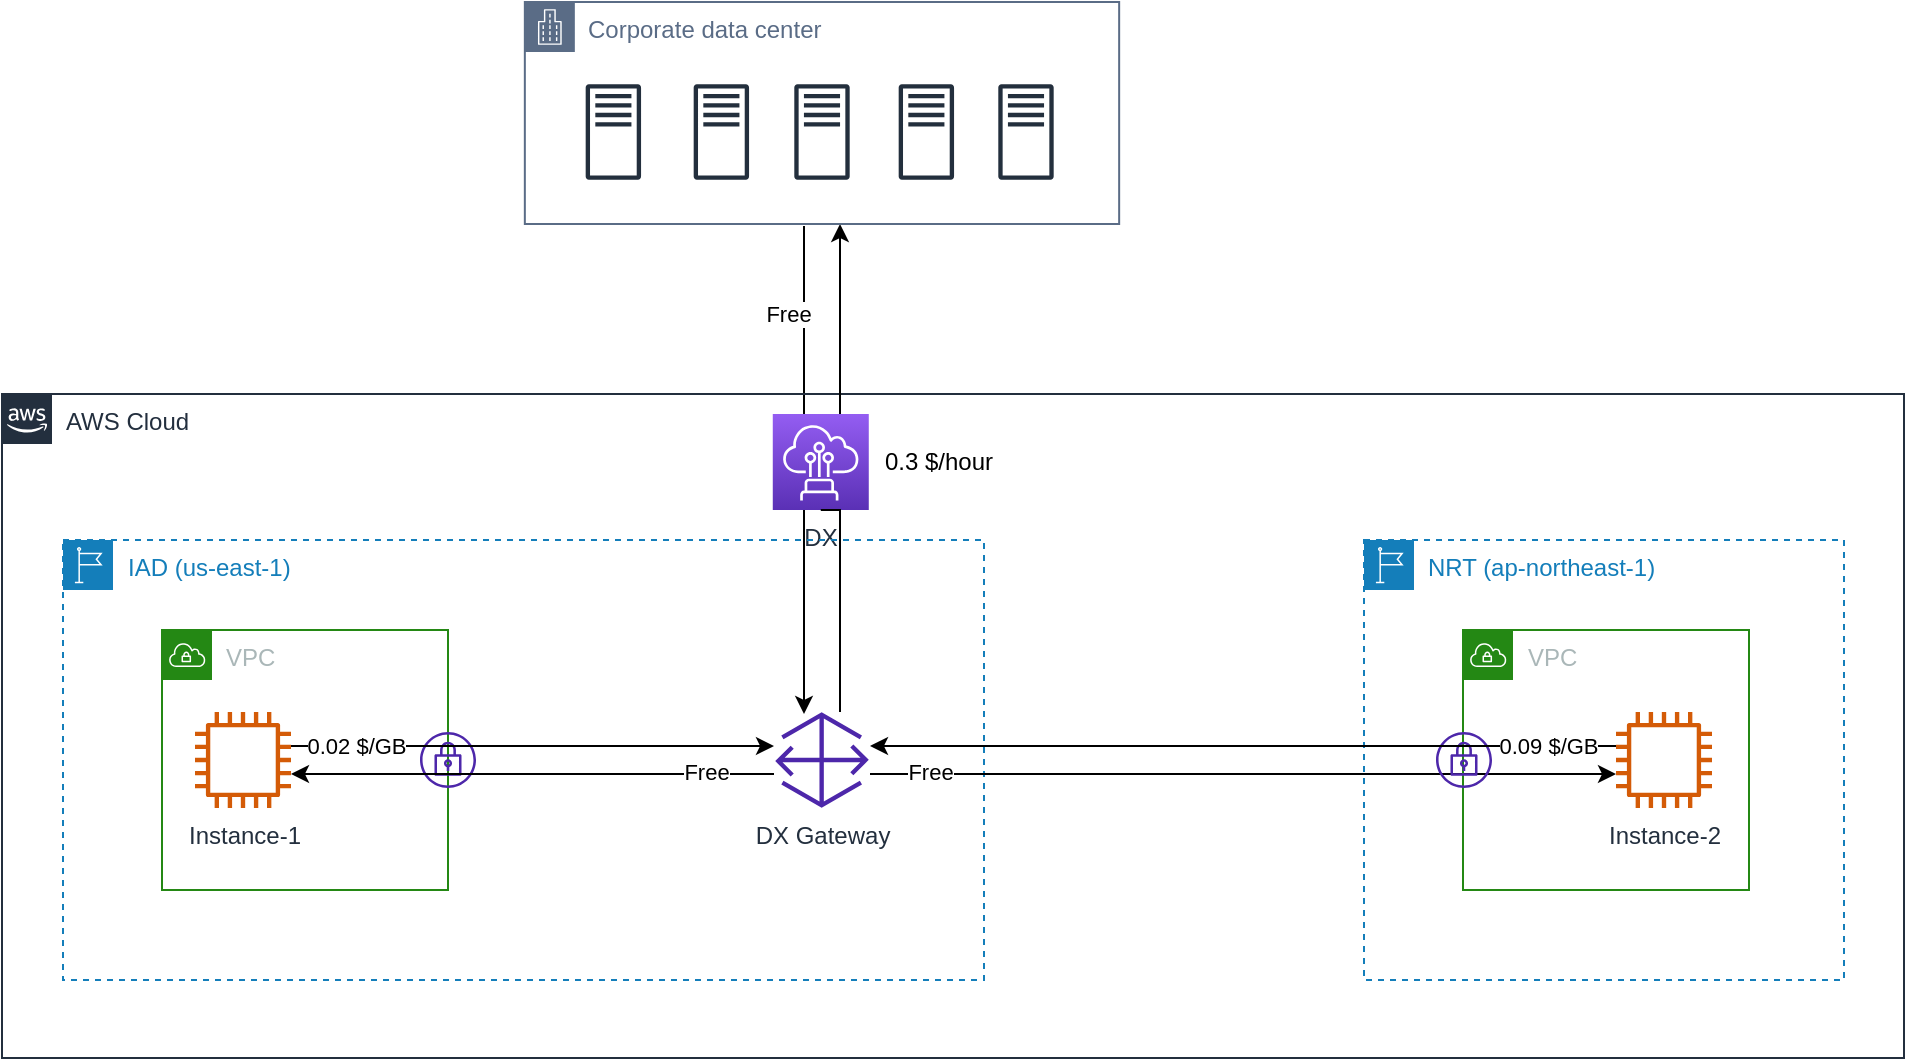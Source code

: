 <mxfile version="16.4.0" type="device"><diagram id="z6NwXe1fTO3x-a1_HNgl" name="第 1 页"><mxGraphModel dx="902" dy="1849" grid="1" gridSize="10" guides="1" tooltips="1" connect="1" arrows="1" fold="1" page="1" pageScale="1" pageWidth="827" pageHeight="1169" math="0" shadow="0"><root><mxCell id="0"/><mxCell id="1" parent="0"/><mxCell id="hU61wydo5i9oeFvT2EHK-39" style="edgeStyle=orthogonalEdgeStyle;rounded=0;orthogonalLoop=1;jettySize=auto;html=1;" parent="1" edge="1"><mxGeometry relative="1" as="geometry"><mxPoint x="520" y="56" as="sourcePoint"/><mxPoint x="520" y="300" as="targetPoint"/></mxGeometry></mxCell><mxCell id="hU61wydo5i9oeFvT2EHK-40" value="Free" style="edgeLabel;html=1;align=center;verticalAlign=middle;resizable=0;points=[];" parent="hU61wydo5i9oeFvT2EHK-39" vertex="1" connectable="0"><mxGeometry x="-0.188" relative="1" as="geometry"><mxPoint x="-8" y="-55" as="offset"/></mxGeometry></mxCell><mxCell id="hU61wydo5i9oeFvT2EHK-13" value="AWS Cloud" style="points=[[0,0],[0.25,0],[0.5,0],[0.75,0],[1,0],[1,0.25],[1,0.5],[1,0.75],[1,1],[0.75,1],[0.5,1],[0.25,1],[0,1],[0,0.75],[0,0.5],[0,0.25]];outlineConnect=0;gradientColor=none;html=1;whiteSpace=wrap;fontSize=12;fontStyle=0;container=1;pointerEvents=0;collapsible=0;recursiveResize=0;shape=mxgraph.aws4.group;grIcon=mxgraph.aws4.group_aws_cloud_alt;strokeColor=#232F3E;fillColor=none;verticalAlign=top;align=left;spacingLeft=30;fontColor=#232F3E;dashed=0;" parent="1" vertex="1"><mxGeometry x="119" y="140" width="951" height="332" as="geometry"/></mxCell><mxCell id="hT-vEHmnLH6CGCcXs43x-4" value="DX" style="sketch=0;points=[[0,0,0],[0.25,0,0],[0.5,0,0],[0.75,0,0],[1,0,0],[0,1,0],[0.25,1,0],[0.5,1,0],[0.75,1,0],[1,1,0],[0,0.25,0],[0,0.5,0],[0,0.75,0],[1,0.25,0],[1,0.5,0],[1,0.75,0]];outlineConnect=0;fontColor=#232F3E;gradientColor=#945DF2;gradientDirection=north;fillColor=#5A30B5;strokeColor=#ffffff;dashed=0;verticalLabelPosition=bottom;verticalAlign=top;align=center;html=1;fontSize=12;fontStyle=0;aspect=fixed;shape=mxgraph.aws4.resourceIcon;resIcon=mxgraph.aws4.direct_connect;" vertex="1" parent="hU61wydo5i9oeFvT2EHK-13"><mxGeometry x="385.39" y="10" width="48" height="48" as="geometry"/></mxCell><mxCell id="hU61wydo5i9oeFvT2EHK-27" value="0.3 $/hour" style="text;html=1;align=center;verticalAlign=middle;resizable=0;points=[];autosize=1;strokeColor=none;fillColor=none;" parent="hU61wydo5i9oeFvT2EHK-13" vertex="1"><mxGeometry x="433.39" y="24" width="70" height="20" as="geometry"/></mxCell><mxCell id="hU61wydo5i9oeFvT2EHK-3" value="IAD (us-east-1)" style="points=[[0,0],[0.25,0],[0.5,0],[0.75,0],[1,0],[1,0.25],[1,0.5],[1,0.75],[1,1],[0.75,1],[0.5,1],[0.25,1],[0,1],[0,0.75],[0,0.5],[0,0.25]];outlineConnect=0;gradientColor=none;html=1;whiteSpace=wrap;fontSize=12;fontStyle=0;container=0;pointerEvents=0;collapsible=0;recursiveResize=0;shape=mxgraph.aws4.group;grIcon=mxgraph.aws4.group_region;strokeColor=#147EBA;fillColor=none;verticalAlign=top;align=left;spacingLeft=30;fontColor=#147EBA;dashed=1;" parent="1" vertex="1"><mxGeometry x="149.5" y="213" width="460.5" height="220" as="geometry"/></mxCell><mxCell id="hU61wydo5i9oeFvT2EHK-6" value="VPC" style="points=[[0,0],[0.25,0],[0.5,0],[0.75,0],[1,0],[1,0.25],[1,0.5],[1,0.75],[1,1],[0.75,1],[0.5,1],[0.25,1],[0,1],[0,0.75],[0,0.5],[0,0.25]];outlineConnect=0;gradientColor=none;html=1;whiteSpace=wrap;fontSize=12;fontStyle=0;container=1;pointerEvents=0;collapsible=0;recursiveResize=0;shape=mxgraph.aws4.group;grIcon=mxgraph.aws4.group_vpc;strokeColor=#248814;fillColor=none;verticalAlign=top;align=left;spacingLeft=30;fontColor=#AAB7B8;dashed=0;" parent="1" vertex="1"><mxGeometry x="199" y="258" width="143" height="130" as="geometry"/></mxCell><mxCell id="hU61wydo5i9oeFvT2EHK-7" value="Instance-1" style="sketch=0;outlineConnect=0;fontColor=#232F3E;gradientColor=none;fillColor=#D45B07;strokeColor=none;dashed=0;verticalLabelPosition=bottom;verticalAlign=top;align=center;html=1;fontSize=12;fontStyle=0;aspect=fixed;pointerEvents=1;shape=mxgraph.aws4.instance2;" parent="hU61wydo5i9oeFvT2EHK-6" vertex="1"><mxGeometry x="16.5" y="41" width="48" height="48" as="geometry"/></mxCell><mxCell id="hU61wydo5i9oeFvT2EHK-5" value="" style="sketch=0;outlineConnect=0;fontColor=#232F3E;gradientColor=none;fillColor=#4D27AA;strokeColor=none;dashed=0;verticalLabelPosition=bottom;verticalAlign=top;align=center;html=1;fontSize=12;fontStyle=0;aspect=fixed;pointerEvents=1;shape=mxgraph.aws4.vpn_gateway;" parent="hU61wydo5i9oeFvT2EHK-6" vertex="1"><mxGeometry x="129" y="51" width="28" height="28" as="geometry"/></mxCell><mxCell id="hU61wydo5i9oeFvT2EHK-21" style="edgeStyle=orthogonalEdgeStyle;rounded=0;orthogonalLoop=1;jettySize=auto;html=1;" parent="1" edge="1"><mxGeometry relative="1" as="geometry"><mxPoint x="505" y="330" as="sourcePoint"/><mxPoint x="263.5" y="330" as="targetPoint"/></mxGeometry></mxCell><mxCell id="hU61wydo5i9oeFvT2EHK-22" value="Free" style="edgeLabel;html=1;align=center;verticalAlign=middle;resizable=0;points=[];" parent="hU61wydo5i9oeFvT2EHK-21" vertex="1" connectable="0"><mxGeometry x="-0.718" y="-1" relative="1" as="geometry"><mxPoint as="offset"/></mxGeometry></mxCell><mxCell id="hU61wydo5i9oeFvT2EHK-25" style="edgeStyle=orthogonalEdgeStyle;rounded=0;orthogonalLoop=1;jettySize=auto;html=1;" parent="1" edge="1"><mxGeometry relative="1" as="geometry"><mxPoint x="553" y="330" as="sourcePoint"/><mxPoint x="926" y="330" as="targetPoint"/></mxGeometry></mxCell><mxCell id="hU61wydo5i9oeFvT2EHK-26" value="Free" style="edgeLabel;html=1;align=center;verticalAlign=middle;resizable=0;points=[];" parent="hU61wydo5i9oeFvT2EHK-25" vertex="1" connectable="0"><mxGeometry x="-0.871" y="1" relative="1" as="geometry"><mxPoint x="6" as="offset"/></mxGeometry></mxCell><mxCell id="hU61wydo5i9oeFvT2EHK-41" style="edgeStyle=orthogonalEdgeStyle;rounded=0;orthogonalLoop=1;jettySize=auto;html=1;entryX=0.5;entryY=1;entryDx=0;entryDy=0;startArrow=none;" parent="1" edge="1" source="hT-vEHmnLH6CGCcXs43x-4"><mxGeometry relative="1" as="geometry"><mxPoint x="538" y="299" as="sourcePoint"/><mxPoint x="538" y="55" as="targetPoint"/><Array as="points"><mxPoint x="538" y="120"/><mxPoint x="538" y="120"/></Array></mxGeometry></mxCell><mxCell id="hU61wydo5i9oeFvT2EHK-9" value="NRT (ap-northeast-1)" style="points=[[0,0],[0.25,0],[0.5,0],[0.75,0],[1,0],[1,0.25],[1,0.5],[1,0.75],[1,1],[0.75,1],[0.5,1],[0.25,1],[0,1],[0,0.75],[0,0.5],[0,0.25]];outlineConnect=0;gradientColor=none;html=1;whiteSpace=wrap;fontSize=12;fontStyle=0;container=0;pointerEvents=0;collapsible=0;recursiveResize=0;shape=mxgraph.aws4.group;grIcon=mxgraph.aws4.group_region;strokeColor=#147EBA;fillColor=none;verticalAlign=top;align=left;spacingLeft=30;fontColor=#147EBA;dashed=1;" parent="1" vertex="1"><mxGeometry x="800" y="213" width="240" height="220" as="geometry"/></mxCell><mxCell id="hU61wydo5i9oeFvT2EHK-10" value="VPC" style="points=[[0,0],[0.25,0],[0.5,0],[0.75,0],[1,0],[1,0.25],[1,0.5],[1,0.75],[1,1],[0.75,1],[0.5,1],[0.25,1],[0,1],[0,0.75],[0,0.5],[0,0.25]];outlineConnect=0;gradientColor=none;html=1;whiteSpace=wrap;fontSize=12;fontStyle=0;container=1;pointerEvents=0;collapsible=0;recursiveResize=0;shape=mxgraph.aws4.group;grIcon=mxgraph.aws4.group_vpc;strokeColor=#248814;fillColor=none;verticalAlign=top;align=left;spacingLeft=30;fontColor=#AAB7B8;dashed=0;" parent="1" vertex="1"><mxGeometry x="849.5" y="258" width="143" height="130" as="geometry"/></mxCell><mxCell id="hU61wydo5i9oeFvT2EHK-11" value="Instance-2" style="sketch=0;outlineConnect=0;fontColor=#232F3E;gradientColor=none;fillColor=#D45B07;strokeColor=none;dashed=0;verticalLabelPosition=bottom;verticalAlign=top;align=center;html=1;fontSize=12;fontStyle=0;aspect=fixed;pointerEvents=1;shape=mxgraph.aws4.instance2;" parent="hU61wydo5i9oeFvT2EHK-10" vertex="1"><mxGeometry x="76.5" y="41" width="48" height="48" as="geometry"/></mxCell><mxCell id="hU61wydo5i9oeFvT2EHK-12" value="" style="sketch=0;outlineConnect=0;fontColor=#232F3E;gradientColor=none;fillColor=#4D27AA;strokeColor=none;dashed=0;verticalLabelPosition=bottom;verticalAlign=top;align=center;html=1;fontSize=12;fontStyle=0;aspect=fixed;pointerEvents=1;shape=mxgraph.aws4.vpn_gateway;" parent="1" vertex="1"><mxGeometry x="836" y="309" width="28" height="28" as="geometry"/></mxCell><mxCell id="hU61wydo5i9oeFvT2EHK-19" style="edgeStyle=orthogonalEdgeStyle;rounded=0;orthogonalLoop=1;jettySize=auto;html=1;" parent="1" edge="1"><mxGeometry relative="1" as="geometry"><mxPoint x="263.5" y="316" as="sourcePoint"/><mxPoint x="505" y="316" as="targetPoint"/></mxGeometry></mxCell><mxCell id="hU61wydo5i9oeFvT2EHK-20" value="0.02 $/GB" style="edgeLabel;html=1;align=center;verticalAlign=middle;resizable=0;points=[];" parent="hU61wydo5i9oeFvT2EHK-19" vertex="1" connectable="0"><mxGeometry x="-0.731" relative="1" as="geometry"><mxPoint as="offset"/></mxGeometry></mxCell><mxCell id="hU61wydo5i9oeFvT2EHK-23" style="edgeStyle=orthogonalEdgeStyle;rounded=0;orthogonalLoop=1;jettySize=auto;html=1;" parent="1" edge="1"><mxGeometry relative="1" as="geometry"><mxPoint x="926" y="316" as="sourcePoint"/><mxPoint x="553" y="316" as="targetPoint"/></mxGeometry></mxCell><mxCell id="hU61wydo5i9oeFvT2EHK-24" value="0.09 $/GB" style="edgeLabel;html=1;align=center;verticalAlign=middle;resizable=0;points=[];" parent="hU61wydo5i9oeFvT2EHK-23" vertex="1" connectable="0"><mxGeometry x="-0.839" relative="1" as="geometry"><mxPoint x="-4" as="offset"/></mxGeometry></mxCell><mxCell id="hU61wydo5i9oeFvT2EHK-38" value="" style="group" parent="1" vertex="1" connectable="0"><mxGeometry x="380.42" y="-56" width="297.16" height="111" as="geometry"/></mxCell><mxCell id="hU61wydo5i9oeFvT2EHK-30" value="" style="sketch=0;outlineConnect=0;fontColor=#232F3E;gradientColor=none;fillColor=#232F3D;strokeColor=none;dashed=0;verticalLabelPosition=bottom;verticalAlign=top;align=center;html=1;fontSize=12;fontStyle=0;aspect=fixed;pointerEvents=1;shape=mxgraph.aws4.traditional_server;" parent="hU61wydo5i9oeFvT2EHK-38" vertex="1"><mxGeometry x="30.42" y="41" width="27.69" height="48" as="geometry"/></mxCell><mxCell id="hU61wydo5i9oeFvT2EHK-31" value="Corporate data center" style="points=[[0,0],[0.25,0],[0.5,0],[0.75,0],[1,0],[1,0.25],[1,0.5],[1,0.75],[1,1],[0.75,1],[0.5,1],[0.25,1],[0,1],[0,0.75],[0,0.5],[0,0.25]];outlineConnect=0;gradientColor=none;html=1;whiteSpace=wrap;fontSize=12;fontStyle=0;container=1;pointerEvents=0;collapsible=0;recursiveResize=0;shape=mxgraph.aws4.group;grIcon=mxgraph.aws4.group_corporate_data_center;strokeColor=#5A6C86;fillColor=none;verticalAlign=top;align=left;spacingLeft=30;fontColor=#5A6C86;dashed=0;" parent="hU61wydo5i9oeFvT2EHK-38" vertex="1"><mxGeometry width="297.16" height="111" as="geometry"/></mxCell><mxCell id="hU61wydo5i9oeFvT2EHK-32" value="" style="sketch=0;outlineConnect=0;fontColor=#232F3E;gradientColor=none;fillColor=#232F3D;strokeColor=none;dashed=0;verticalLabelPosition=bottom;verticalAlign=top;align=center;html=1;fontSize=12;fontStyle=0;aspect=fixed;pointerEvents=1;shape=mxgraph.aws4.traditional_server;" parent="hU61wydo5i9oeFvT2EHK-38" vertex="1"><mxGeometry x="84.42" y="41" width="27.69" height="48" as="geometry"/></mxCell><mxCell id="hU61wydo5i9oeFvT2EHK-33" value="" style="sketch=0;outlineConnect=0;fontColor=#232F3E;gradientColor=none;fillColor=#232F3D;strokeColor=none;dashed=0;verticalLabelPosition=bottom;verticalAlign=top;align=center;html=1;fontSize=12;fontStyle=1;aspect=fixed;pointerEvents=1;shape=mxgraph.aws4.traditional_server;" parent="hU61wydo5i9oeFvT2EHK-38" vertex="1"><mxGeometry x="134.73" y="41" width="27.69" height="48" as="geometry"/></mxCell><mxCell id="hU61wydo5i9oeFvT2EHK-34" value="" style="sketch=0;outlineConnect=0;fontColor=#232F3E;gradientColor=none;fillColor=#232F3D;strokeColor=none;dashed=0;verticalLabelPosition=bottom;verticalAlign=top;align=center;html=1;fontSize=12;fontStyle=1;aspect=fixed;pointerEvents=1;shape=mxgraph.aws4.traditional_server;" parent="hU61wydo5i9oeFvT2EHK-38" vertex="1"><mxGeometry x="236.73" y="41" width="27.69" height="48" as="geometry"/></mxCell><mxCell id="hU61wydo5i9oeFvT2EHK-35" value="" style="sketch=0;outlineConnect=0;fontColor=#232F3E;gradientColor=none;fillColor=#232F3D;strokeColor=none;dashed=0;verticalLabelPosition=bottom;verticalAlign=top;align=center;html=1;fontSize=12;fontStyle=1;aspect=fixed;pointerEvents=1;shape=mxgraph.aws4.traditional_server;" parent="hU61wydo5i9oeFvT2EHK-38" vertex="1"><mxGeometry x="186.92" y="41" width="27.69" height="48" as="geometry"/></mxCell><mxCell id="hT-vEHmnLH6CGCcXs43x-3" value="DX Gateway" style="sketch=0;outlineConnect=0;fontColor=#232F3E;gradientColor=none;fillColor=#4D27AA;strokeColor=none;dashed=0;verticalLabelPosition=bottom;verticalAlign=top;align=center;html=1;fontSize=12;fontStyle=0;aspect=fixed;pointerEvents=1;shape=mxgraph.aws4.gateway;" vertex="1" parent="1"><mxGeometry x="505.62" y="299" width="46.77" height="48" as="geometry"/></mxCell><mxCell id="hT-vEHmnLH6CGCcXs43x-5" value="" style="edgeStyle=orthogonalEdgeStyle;rounded=0;orthogonalLoop=1;jettySize=auto;html=1;entryX=0.5;entryY=1;entryDx=0;entryDy=0;endArrow=none;" edge="1" parent="1" target="hT-vEHmnLH6CGCcXs43x-4"><mxGeometry relative="1" as="geometry"><mxPoint x="538" y="299" as="sourcePoint"/><mxPoint x="538" y="55" as="targetPoint"/><Array as="points"><mxPoint x="538" y="198"/></Array></mxGeometry></mxCell></root></mxGraphModel></diagram></mxfile>